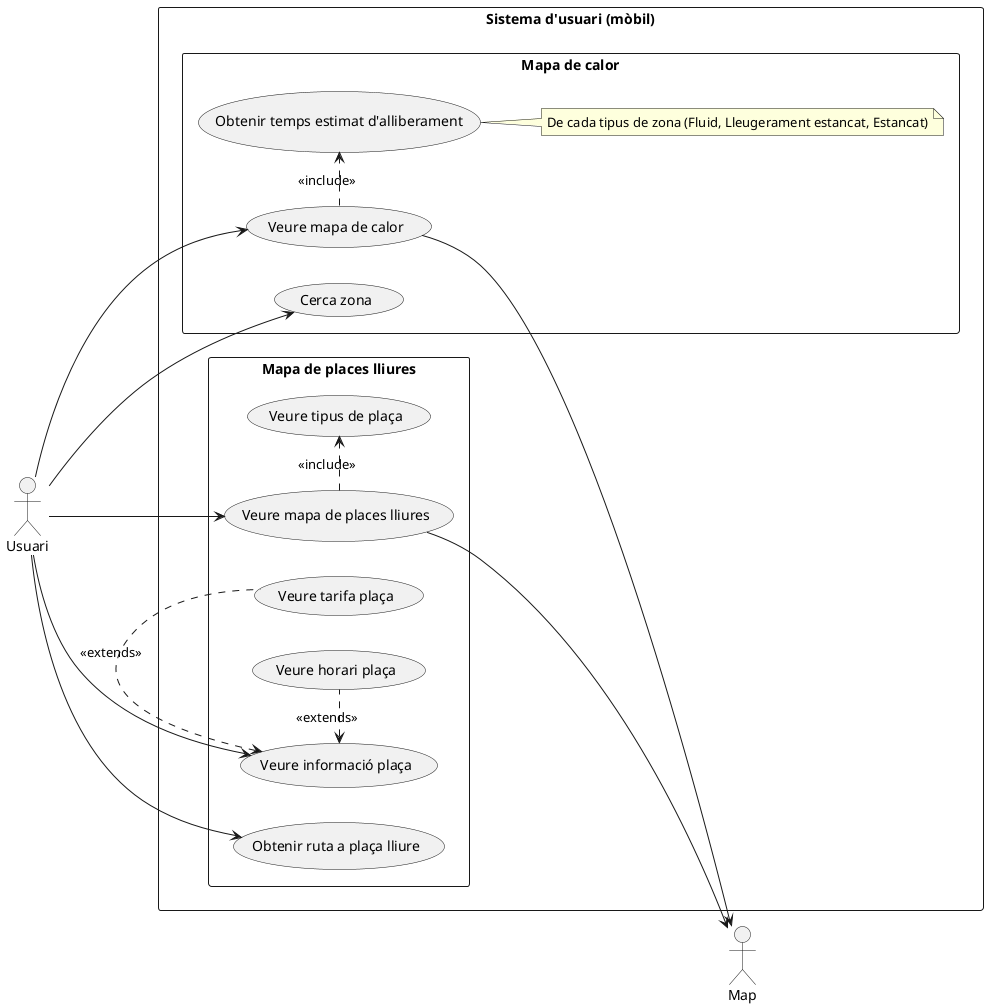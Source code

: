 @startuml free_lot
left to right direction
actor Usuari
rectangle "Sistema d'usuari (mòbil)" {
   rectangle "Mapa de places lliures" {
      usecase "Veure mapa de places lliures" as UC_Free_Parking
         usecase "Veure tipus de plaça" as UC_Type_Parking
         UC_Free_Parking .> UC_Type_Parking : <<include>>
      usecase "Veure informació plaça" as UC_Info_Parking
         usecase "Veure horari plaça" as UC_Timetable_Parking
         usecase "Veure tarifa plaça" as UC_Price_Parking
         UC_Info_Parking <. UC_Timetable_Parking : <<extends>>
         UC_Info_Parking <. UC_Price_Parking : <<extends>>
      usecase "Obtenir ruta a plaça lliure" as UC_Rute_Parking
   }

   rectangle "Mapa de calor" {
      usecase "Veure mapa de calor" as UC_Heat_Map
      usecase "Cerca zona" as UC_Search_Zone
      usecase "Obtenir temps estimat d'alliberament" as UC_Mean_Time
      note right of UC_Mean_Time
         De cada tipus de zona (Fluid, Lleugerament estancat, Estancat)
      end note
      UC_Heat_Map .> UC_Mean_Time : <<include>>
   }

}
actor Map

Usuari --> UC_Free_Parking
Usuari --> UC_Info_Parking
Usuari --> UC_Rute_Parking
Usuari --> UC_Heat_Map
Usuari --> UC_Search_Zone

UC_Free_Parking --> Map
UC_Heat_Map --> Map


@enduml